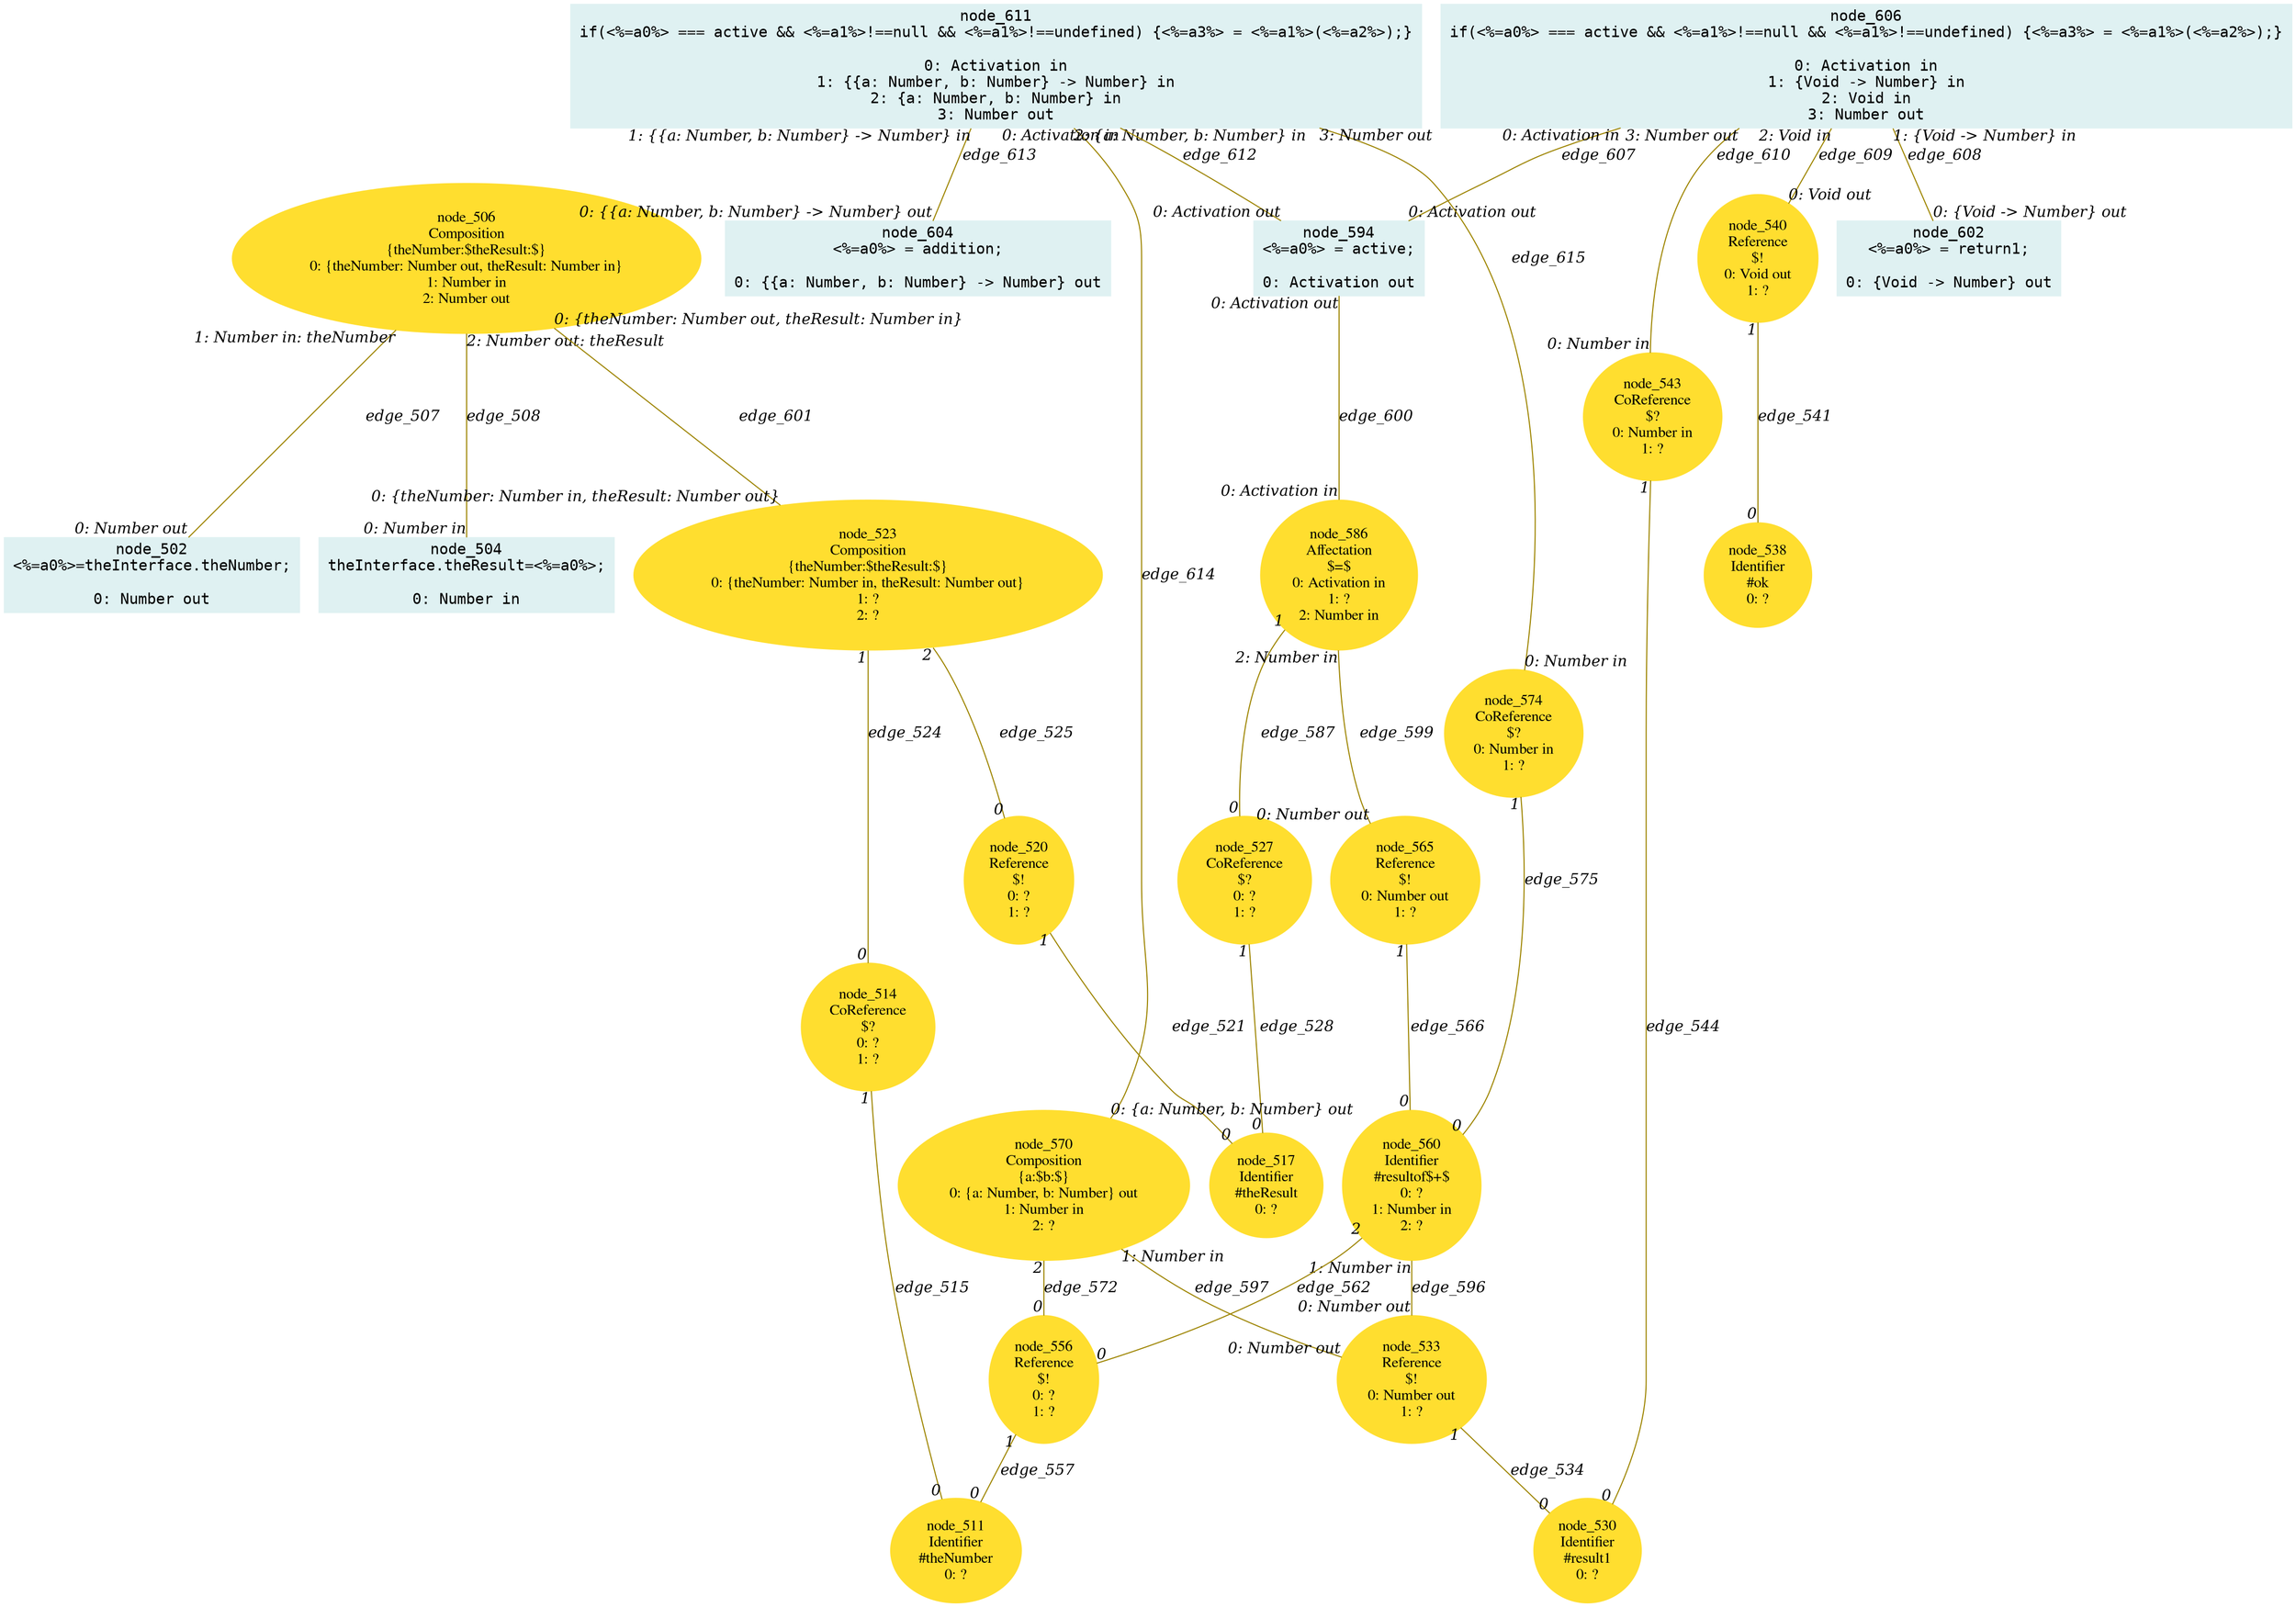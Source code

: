 digraph g{node_502 [shape="box", style="filled", color="#dff1f2", fontname="Courier", label="node_502
<%=a0%>=theInterface.theNumber;

0: Number out" ]
node_504 [shape="box", style="filled", color="#dff1f2", fontname="Courier", label="node_504
theInterface.theResult=<%=a0%>;

0: Number in" ]
node_506 [shape="ellipse", style="filled", color="#ffde2f", fontname="Times", label="node_506
Composition
{theNumber:$theResult:$}
0: {theNumber: Number out, theResult: Number in}
1: Number in
2: Number out" ]
node_511 [shape="ellipse", style="filled", color="#ffde2f", fontname="Times", label="node_511
Identifier
#theNumber
0: ?" ]
node_514 [shape="ellipse", style="filled", color="#ffde2f", fontname="Times", label="node_514
CoReference
$?
0: ?
1: ?" ]
node_517 [shape="ellipse", style="filled", color="#ffde2f", fontname="Times", label="node_517
Identifier
#theResult
0: ?" ]
node_520 [shape="ellipse", style="filled", color="#ffde2f", fontname="Times", label="node_520
Reference
$!
0: ?
1: ?" ]
node_523 [shape="ellipse", style="filled", color="#ffde2f", fontname="Times", label="node_523
Composition
{theNumber:$theResult:$}
0: {theNumber: Number in, theResult: Number out}
1: ?
2: ?" ]
node_527 [shape="ellipse", style="filled", color="#ffde2f", fontname="Times", label="node_527
CoReference
$?
0: ?
1: ?" ]
node_530 [shape="ellipse", style="filled", color="#ffde2f", fontname="Times", label="node_530
Identifier
#result1
0: ?" ]
node_533 [shape="ellipse", style="filled", color="#ffde2f", fontname="Times", label="node_533
Reference
$!
0: Number out
1: ?" ]
node_538 [shape="ellipse", style="filled", color="#ffde2f", fontname="Times", label="node_538
Identifier
#ok
0: ?" ]
node_540 [shape="ellipse", style="filled", color="#ffde2f", fontname="Times", label="node_540
Reference
$!
0: Void out
1: ?" ]
node_543 [shape="ellipse", style="filled", color="#ffde2f", fontname="Times", label="node_543
CoReference
$?
0: Number in
1: ?" ]
node_556 [shape="ellipse", style="filled", color="#ffde2f", fontname="Times", label="node_556
Reference
$!
0: ?
1: ?" ]
node_560 [shape="ellipse", style="filled", color="#ffde2f", fontname="Times", label="node_560
Identifier
#resultof$+$
0: ?
1: Number in
2: ?" ]
node_565 [shape="ellipse", style="filled", color="#ffde2f", fontname="Times", label="node_565
Reference
$!
0: Number out
1: ?" ]
node_570 [shape="ellipse", style="filled", color="#ffde2f", fontname="Times", label="node_570
Composition
{a:$b:$}
0: {a: Number, b: Number} out
1: Number in
2: ?" ]
node_574 [shape="ellipse", style="filled", color="#ffde2f", fontname="Times", label="node_574
CoReference
$?
0: Number in
1: ?" ]
node_586 [shape="ellipse", style="filled", color="#ffde2f", fontname="Times", label="node_586
Affectation
$=$
0: Activation in
1: ?
2: Number in" ]
node_594 [shape="box", style="filled", color="#dff1f2", fontname="Courier", label="node_594
<%=a0%> = active;

0: Activation out" ]
node_602 [shape="box", style="filled", color="#dff1f2", fontname="Courier", label="node_602
<%=a0%> = return1;

0: {Void -> Number} out" ]
node_604 [shape="box", style="filled", color="#dff1f2", fontname="Courier", label="node_604
<%=a0%> = addition;

0: {{a: Number, b: Number} -> Number} out" ]
node_606 [shape="box", style="filled", color="#dff1f2", fontname="Courier", label="node_606
if(<%=a0%> === active && <%=a1%>!==null && <%=a1%>!==undefined) {<%=a3%> = <%=a1%>(<%=a2%>);}

0: Activation in
1: {Void -> Number} in
2: Void in
3: Number out" ]
node_611 [shape="box", style="filled", color="#dff1f2", fontname="Courier", label="node_611
if(<%=a0%> === active && <%=a1%>!==null && <%=a1%>!==undefined) {<%=a3%> = <%=a1%>(<%=a2%>);}

0: Activation in
1: {{a: Number, b: Number} -> Number} in
2: {a: Number, b: Number} in
3: Number out" ]
node_506 -> node_502 [dir=none, arrowHead=none, fontname="Times-Italic", arrowsize=1, color="#9d8400", label="edge_507",  headlabel="0: Number out", taillabel="1: Number in: theNumber" ]
node_506 -> node_504 [dir=none, arrowHead=none, fontname="Times-Italic", arrowsize=1, color="#9d8400", label="edge_508",  headlabel="0: Number in", taillabel="2: Number out: theResult" ]
node_514 -> node_511 [dir=none, arrowHead=none, fontname="Times-Italic", arrowsize=1, color="#9d8400", label="edge_515",  headlabel="0", taillabel="1" ]
node_520 -> node_517 [dir=none, arrowHead=none, fontname="Times-Italic", arrowsize=1, color="#9d8400", label="edge_521",  headlabel="0", taillabel="1" ]
node_523 -> node_514 [dir=none, arrowHead=none, fontname="Times-Italic", arrowsize=1, color="#9d8400", label="edge_524",  headlabel="0", taillabel="1" ]
node_523 -> node_520 [dir=none, arrowHead=none, fontname="Times-Italic", arrowsize=1, color="#9d8400", label="edge_525",  headlabel="0", taillabel="2" ]
node_527 -> node_517 [dir=none, arrowHead=none, fontname="Times-Italic", arrowsize=1, color="#9d8400", label="edge_528",  headlabel="0", taillabel="1" ]
node_533 -> node_530 [dir=none, arrowHead=none, fontname="Times-Italic", arrowsize=1, color="#9d8400", label="edge_534",  headlabel="0", taillabel="1" ]
node_540 -> node_538 [dir=none, arrowHead=none, fontname="Times-Italic", arrowsize=1, color="#9d8400", label="edge_541",  headlabel="0", taillabel="1" ]
node_543 -> node_530 [dir=none, arrowHead=none, fontname="Times-Italic", arrowsize=1, color="#9d8400", label="edge_544",  headlabel="0", taillabel="1" ]
node_556 -> node_511 [dir=none, arrowHead=none, fontname="Times-Italic", arrowsize=1, color="#9d8400", label="edge_557",  headlabel="0", taillabel="1" ]
node_560 -> node_556 [dir=none, arrowHead=none, fontname="Times-Italic", arrowsize=1, color="#9d8400", label="edge_562",  headlabel="0", taillabel="2" ]
node_565 -> node_560 [dir=none, arrowHead=none, fontname="Times-Italic", arrowsize=1, color="#9d8400", label="edge_566",  headlabel="0", taillabel="1" ]
node_570 -> node_556 [dir=none, arrowHead=none, fontname="Times-Italic", arrowsize=1, color="#9d8400", label="edge_572",  headlabel="0", taillabel="2" ]
node_574 -> node_560 [dir=none, arrowHead=none, fontname="Times-Italic", arrowsize=1, color="#9d8400", label="edge_575",  headlabel="0", taillabel="1" ]
node_586 -> node_527 [dir=none, arrowHead=none, fontname="Times-Italic", arrowsize=1, color="#9d8400", label="edge_587",  headlabel="0", taillabel="1" ]
node_560 -> node_533 [dir=none, arrowHead=none, fontname="Times-Italic", arrowsize=1, color="#9d8400", label="edge_596",  headlabel="0: Number out", taillabel="1: Number in" ]
node_570 -> node_533 [dir=none, arrowHead=none, fontname="Times-Italic", arrowsize=1, color="#9d8400", label="edge_597",  headlabel="0: Number out", taillabel="1: Number in" ]
node_586 -> node_565 [dir=none, arrowHead=none, fontname="Times-Italic", arrowsize=1, color="#9d8400", label="edge_599",  headlabel="0: Number out", taillabel="2: Number in" ]
node_594 -> node_586 [dir=none, arrowHead=none, fontname="Times-Italic", arrowsize=1, color="#9d8400", label="edge_600",  headlabel="0: Activation in", taillabel="0: Activation out" ]
node_506 -> node_523 [dir=none, arrowHead=none, fontname="Times-Italic", arrowsize=1, color="#9d8400", label="edge_601",  headlabel="0: {theNumber: Number in, theResult: Number out}", taillabel="0: {theNumber: Number out, theResult: Number in}" ]
node_606 -> node_594 [dir=none, arrowHead=none, fontname="Times-Italic", arrowsize=1, color="#9d8400", label="edge_607",  headlabel="0: Activation out", taillabel="0: Activation in" ]
node_606 -> node_602 [dir=none, arrowHead=none, fontname="Times-Italic", arrowsize=1, color="#9d8400", label="edge_608",  headlabel="0: {Void -> Number} out", taillabel="1: {Void -> Number} in" ]
node_606 -> node_540 [dir=none, arrowHead=none, fontname="Times-Italic", arrowsize=1, color="#9d8400", label="edge_609",  headlabel="0: Void out", taillabel="2: Void in" ]
node_606 -> node_543 [dir=none, arrowHead=none, fontname="Times-Italic", arrowsize=1, color="#9d8400", label="edge_610",  headlabel="0: Number in", taillabel="3: Number out" ]
node_611 -> node_594 [dir=none, arrowHead=none, fontname="Times-Italic", arrowsize=1, color="#9d8400", label="edge_612",  headlabel="0: Activation out", taillabel="0: Activation in" ]
node_611 -> node_604 [dir=none, arrowHead=none, fontname="Times-Italic", arrowsize=1, color="#9d8400", label="edge_613",  headlabel="0: {{a: Number, b: Number} -> Number} out", taillabel="1: {{a: Number, b: Number} -> Number} in" ]
node_611 -> node_570 [dir=none, arrowHead=none, fontname="Times-Italic", arrowsize=1, color="#9d8400", label="edge_614",  headlabel="0: {a: Number, b: Number} out", taillabel="2: {a: Number, b: Number} in" ]
node_611 -> node_574 [dir=none, arrowHead=none, fontname="Times-Italic", arrowsize=1, color="#9d8400", label="edge_615",  headlabel="0: Number in", taillabel="3: Number out" ]
}
